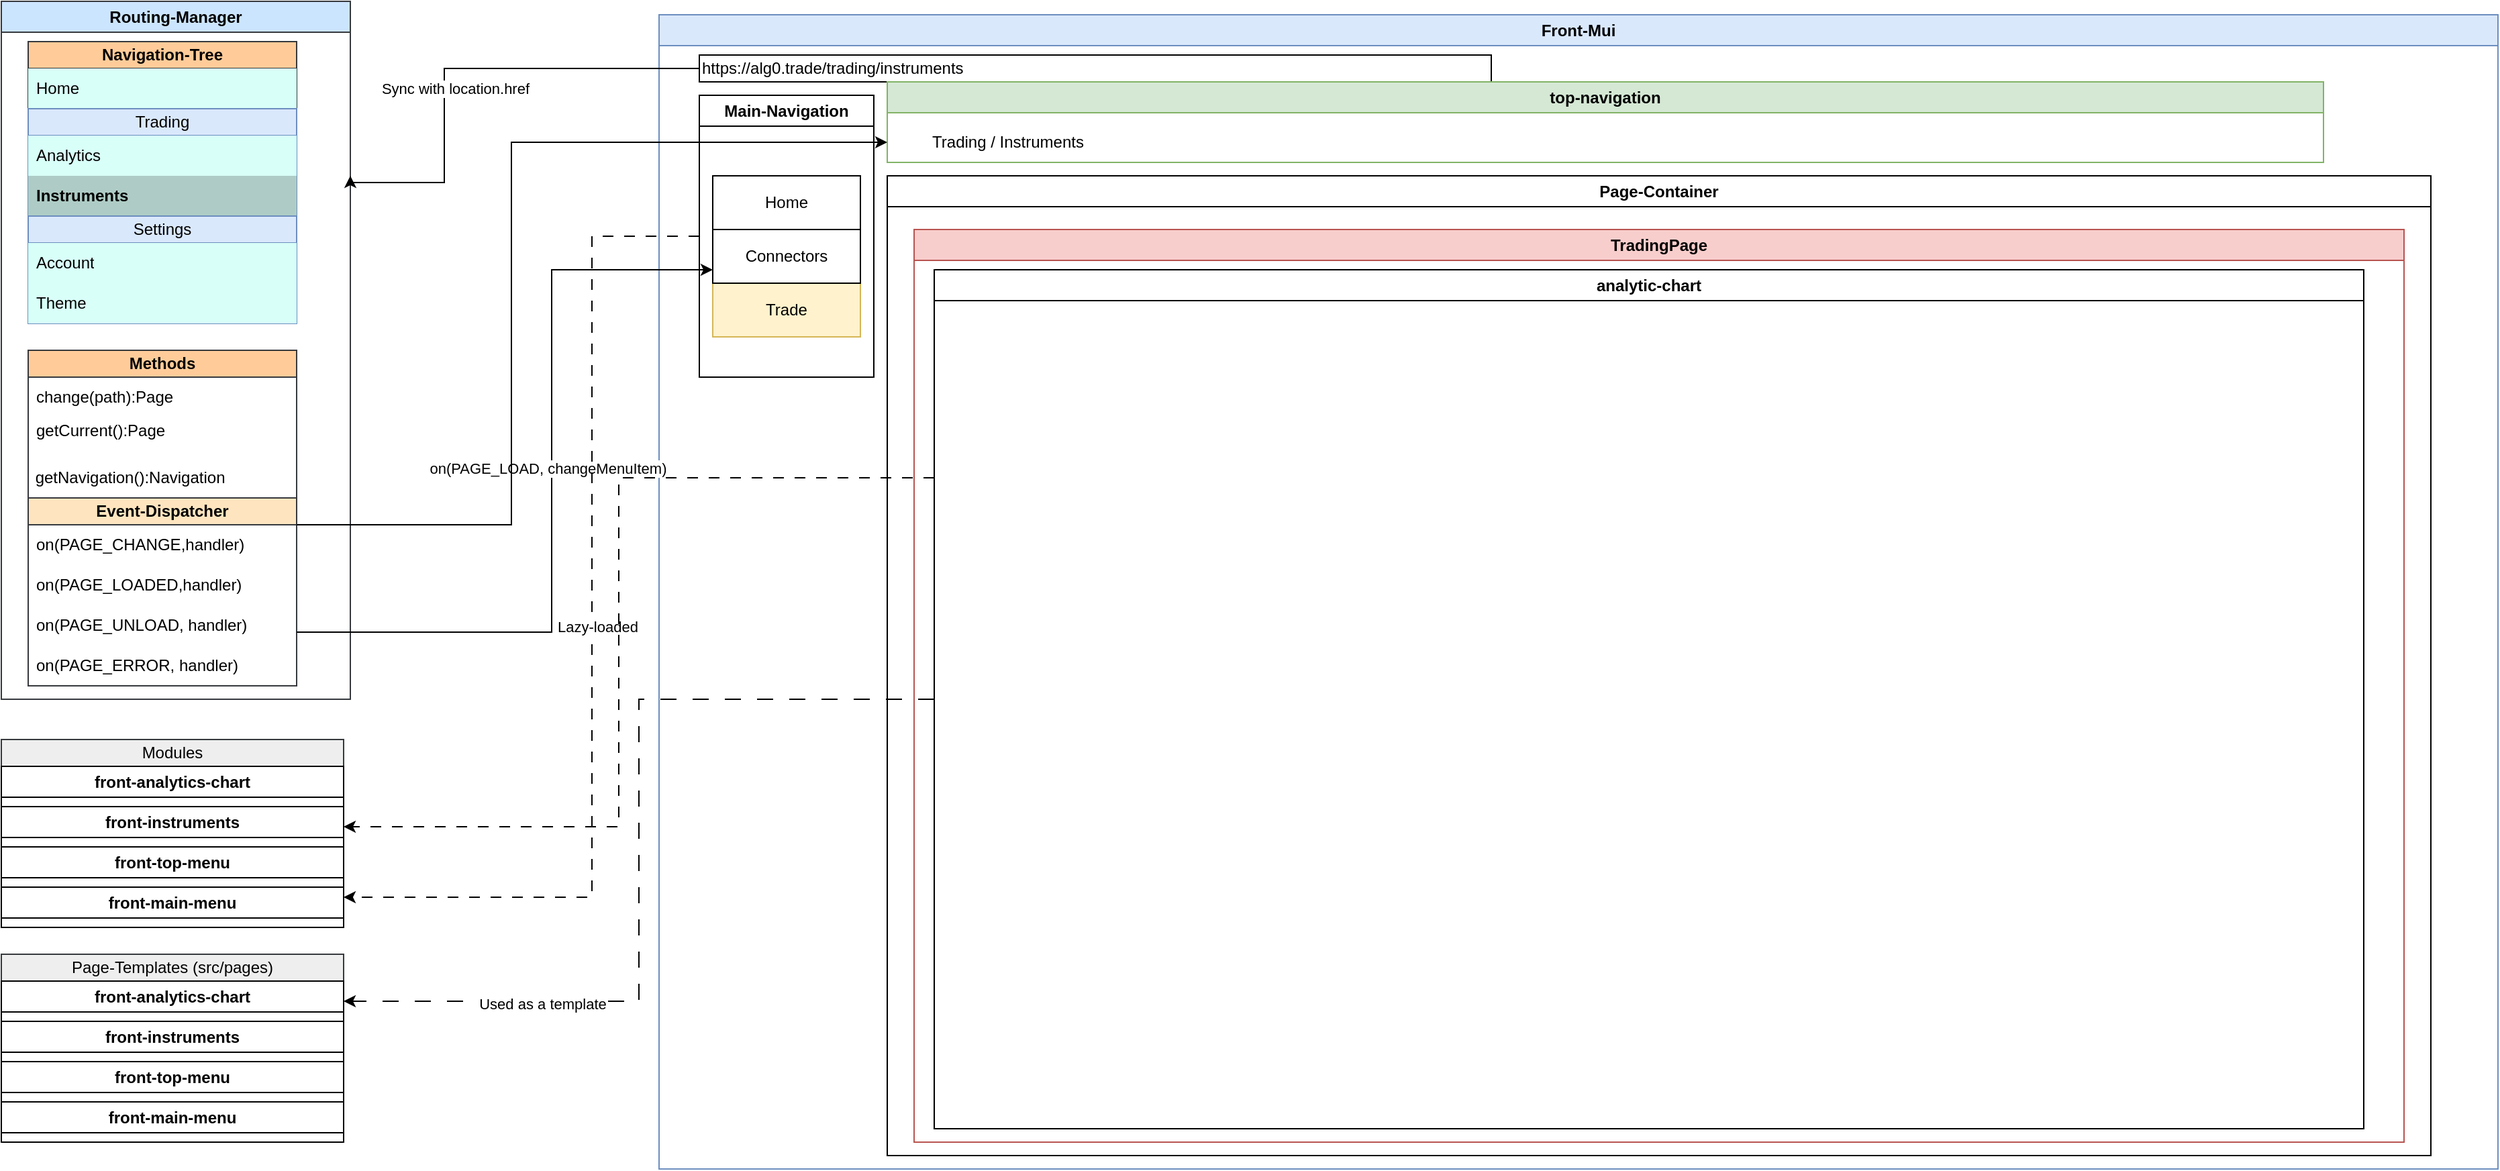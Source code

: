 <mxfile version="28.1.2">
  <diagram name="Page-1" id="QzoMUp6dM46TAuOXjgov">
    <mxGraphModel dx="2916" dy="796" grid="1" gridSize="10" guides="1" tooltips="1" connect="1" arrows="1" fold="1" page="1" pageScale="1" pageWidth="850" pageHeight="1100" math="0" shadow="0">
      <root>
        <mxCell id="0" />
        <mxCell id="1" parent="0" />
        <mxCell id="WhHDiYqPfNyPdKwV3P8i-1" value="Front-Mui" style="swimlane;whiteSpace=wrap;html=1;fillColor=#dae8fc;strokeColor=#6c8ebf;" parent="1" vertex="1">
          <mxGeometry x="-150" y="150" width="1370" height="860" as="geometry" />
        </mxCell>
        <mxCell id="WhHDiYqPfNyPdKwV3P8i-4" value="Main-Navigation" style="swimlane;whiteSpace=wrap;html=1;startSize=23;" parent="WhHDiYqPfNyPdKwV3P8i-1" vertex="1">
          <mxGeometry x="30" y="60" width="130" height="210" as="geometry" />
        </mxCell>
        <mxCell id="WhHDiYqPfNyPdKwV3P8i-29" value="Trade" style="rounded=0;whiteSpace=wrap;html=1;fillColor=#fff2cc;strokeColor=#d6b656;" parent="WhHDiYqPfNyPdKwV3P8i-4" vertex="1">
          <mxGeometry x="10" y="140" width="110" height="40" as="geometry" />
        </mxCell>
        <mxCell id="WhHDiYqPfNyPdKwV3P8i-44" value="Connectors" style="rounded=0;whiteSpace=wrap;html=1;" parent="WhHDiYqPfNyPdKwV3P8i-4" vertex="1">
          <mxGeometry x="10" y="100" width="110" height="40" as="geometry" />
        </mxCell>
        <mxCell id="WhHDiYqPfNyPdKwV3P8i-45" value="Home" style="rounded=0;whiteSpace=wrap;html=1;" parent="WhHDiYqPfNyPdKwV3P8i-4" vertex="1">
          <mxGeometry x="10" y="60" width="110" height="40" as="geometry" />
        </mxCell>
        <mxCell id="WhHDiYqPfNyPdKwV3P8i-6" value="Page-Container" style="swimlane;whiteSpace=wrap;html=1;" parent="WhHDiYqPfNyPdKwV3P8i-1" vertex="1">
          <mxGeometry x="170" y="120" width="1150" height="730" as="geometry" />
        </mxCell>
        <mxCell id="WhHDiYqPfNyPdKwV3P8i-13" value="TradingPage" style="swimlane;whiteSpace=wrap;html=1;fillColor=#f8cecc;strokeColor=#b85450;" parent="WhHDiYqPfNyPdKwV3P8i-6" vertex="1">
          <mxGeometry x="20" y="40" width="1110" height="680" as="geometry" />
        </mxCell>
        <mxCell id="WhHDiYqPfNyPdKwV3P8i-51" value="analytic-chart" style="swimlane;whiteSpace=wrap;html=1;" parent="WhHDiYqPfNyPdKwV3P8i-13" vertex="1">
          <mxGeometry x="15" y="30" width="1065" height="640" as="geometry" />
        </mxCell>
        <mxCell id="WhHDiYqPfNyPdKwV3P8i-7" value="https://alg0.trade/trading/instruments" style="rounded=0;whiteSpace=wrap;html=1;align=left;" parent="WhHDiYqPfNyPdKwV3P8i-1" vertex="1">
          <mxGeometry x="30" y="30" width="590" height="20" as="geometry" />
        </mxCell>
        <mxCell id="WhHDiYqPfNyPdKwV3P8i-46" value="top-navigation" style="swimlane;whiteSpace=wrap;html=1;fillColor=#d5e8d4;strokeColor=#82b366;" parent="WhHDiYqPfNyPdKwV3P8i-1" vertex="1">
          <mxGeometry x="170" y="50" width="1070" height="60" as="geometry" />
        </mxCell>
        <mxCell id="WhHDiYqPfNyPdKwV3P8i-59" value="Trading / Instruments" style="text;html=1;align=center;verticalAlign=middle;whiteSpace=wrap;rounded=0;" parent="WhHDiYqPfNyPdKwV3P8i-46" vertex="1">
          <mxGeometry x="20" y="30" width="140" height="30" as="geometry" />
        </mxCell>
        <mxCell id="WhHDiYqPfNyPdKwV3P8i-52" value="Routing-Manager" style="swimlane;whiteSpace=wrap;html=1;fillColor=#cce5ff;strokeColor=#36393d;" parent="1" vertex="1">
          <mxGeometry x="-640" y="140" width="260" height="520" as="geometry" />
        </mxCell>
        <mxCell id="6Mem3ri6b4XV6K1-fHUd-4" value="Navigation-Tree" style="swimlane;fontStyle=1;childLayout=stackLayout;horizontal=1;startSize=20;horizontalStack=0;resizeParent=1;resizeParentMax=0;resizeLast=0;collapsible=1;marginBottom=0;whiteSpace=wrap;html=1;fillColor=#ffcc99;strokeColor=#36393d;" vertex="1" parent="WhHDiYqPfNyPdKwV3P8i-52">
          <mxGeometry x="20" y="30" width="200" height="210" as="geometry" />
        </mxCell>
        <mxCell id="6Mem3ri6b4XV6K1-fHUd-5" value="Home" style="text;strokeColor=none;fillColor=#D8FFF8;align=left;verticalAlign=middle;spacingLeft=4;spacingRight=4;overflow=hidden;points=[[0,0.5],[1,0.5]];portConstraint=eastwest;rotatable=0;whiteSpace=wrap;html=1;" vertex="1" parent="6Mem3ri6b4XV6K1-fHUd-4">
          <mxGeometry y="20" width="200" height="30" as="geometry" />
        </mxCell>
        <mxCell id="6Mem3ri6b4XV6K1-fHUd-13" value="Trading" style="swimlane;fontStyle=0;childLayout=stackLayout;horizontal=1;startSize=20;horizontalStack=0;resizeParent=1;resizeParentMax=0;resizeLast=0;collapsible=1;marginBottom=0;whiteSpace=wrap;html=1;fillColor=#dae8fc;strokeColor=#6c8ebf;" vertex="1" parent="6Mem3ri6b4XV6K1-fHUd-4">
          <mxGeometry y="50" width="200" height="80" as="geometry" />
        </mxCell>
        <mxCell id="6Mem3ri6b4XV6K1-fHUd-14" value="Analytics" style="text;strokeColor=none;fillColor=#D8FFF8;align=left;verticalAlign=middle;spacingLeft=4;spacingRight=4;overflow=hidden;points=[[0,0.5],[1,0.5]];portConstraint=eastwest;rotatable=0;whiteSpace=wrap;html=1;" vertex="1" parent="6Mem3ri6b4XV6K1-fHUd-13">
          <mxGeometry y="20" width="200" height="30" as="geometry" />
        </mxCell>
        <mxCell id="6Mem3ri6b4XV6K1-fHUd-15" value="Instruments" style="text;strokeColor=none;fillColor=#AECCC5;align=left;verticalAlign=middle;spacingLeft=4;spacingRight=4;overflow=hidden;points=[[0,0.5],[1,0.5]];portConstraint=eastwest;rotatable=0;whiteSpace=wrap;html=1;fontStyle=1" vertex="1" parent="6Mem3ri6b4XV6K1-fHUd-13">
          <mxGeometry y="50" width="200" height="30" as="geometry" />
        </mxCell>
        <mxCell id="6Mem3ri6b4XV6K1-fHUd-8" value="Settings" style="swimlane;fontStyle=0;childLayout=stackLayout;horizontal=1;startSize=20;horizontalStack=0;resizeParent=1;resizeParentMax=0;resizeLast=0;collapsible=1;marginBottom=0;whiteSpace=wrap;html=1;fillColor=#dae8fc;strokeColor=#6c8ebf;" vertex="1" parent="6Mem3ri6b4XV6K1-fHUd-4">
          <mxGeometry y="130" width="200" height="80" as="geometry">
            <mxRectangle y="140" width="140" height="30" as="alternateBounds" />
          </mxGeometry>
        </mxCell>
        <mxCell id="6Mem3ri6b4XV6K1-fHUd-9" value="Account" style="text;strokeColor=none;fillColor=#D8FFF8;align=left;verticalAlign=middle;spacingLeft=4;spacingRight=4;overflow=hidden;points=[[0,0.5],[1,0.5]];portConstraint=eastwest;rotatable=0;whiteSpace=wrap;html=1;" vertex="1" parent="6Mem3ri6b4XV6K1-fHUd-8">
          <mxGeometry y="20" width="200" height="30" as="geometry" />
        </mxCell>
        <mxCell id="6Mem3ri6b4XV6K1-fHUd-10" value="Theme" style="text;strokeColor=none;fillColor=#D8FFF8;align=left;verticalAlign=middle;spacingLeft=4;spacingRight=4;overflow=hidden;points=[[0,0.5],[1,0.5]];portConstraint=eastwest;rotatable=0;whiteSpace=wrap;html=1;" vertex="1" parent="6Mem3ri6b4XV6K1-fHUd-8">
          <mxGeometry y="50" width="200" height="30" as="geometry" />
        </mxCell>
        <mxCell id="6Mem3ri6b4XV6K1-fHUd-26" value="Methods" style="swimlane;fontStyle=1;childLayout=stackLayout;horizontal=1;startSize=20;horizontalStack=0;resizeParent=1;resizeParentMax=0;resizeLast=0;collapsible=1;marginBottom=0;whiteSpace=wrap;html=1;fillColor=#ffcc99;strokeColor=#36393d;" vertex="1" parent="WhHDiYqPfNyPdKwV3P8i-52">
          <mxGeometry x="20" y="260" width="200" height="250" as="geometry" />
        </mxCell>
        <mxCell id="6Mem3ri6b4XV6K1-fHUd-27" value="change(path):Page" style="text;strokeColor=none;fillColor=none;align=left;verticalAlign=middle;spacingLeft=4;spacingRight=4;overflow=hidden;points=[[0,0.5],[1,0.5]];portConstraint=eastwest;rotatable=0;whiteSpace=wrap;html=1;" vertex="1" parent="6Mem3ri6b4XV6K1-fHUd-26">
          <mxGeometry y="20" width="200" height="30" as="geometry" />
        </mxCell>
        <mxCell id="6Mem3ri6b4XV6K1-fHUd-28" value="getCurrent():Page&lt;div&gt;&lt;br&gt;&lt;br&gt;&lt;div&gt;&lt;br&gt;&lt;/div&gt;&lt;/div&gt;" style="text;strokeColor=none;fillColor=none;align=left;verticalAlign=middle;spacingLeft=4;spacingRight=4;overflow=hidden;points=[[0,0.5],[1,0.5]];portConstraint=eastwest;rotatable=0;whiteSpace=wrap;html=1;" vertex="1" parent="6Mem3ri6b4XV6K1-fHUd-26">
          <mxGeometry y="50" width="200" height="30" as="geometry" />
        </mxCell>
        <mxCell id="6Mem3ri6b4XV6K1-fHUd-45" value="&amp;nbsp;getNavigation():Navigation" style="text;html=1;align=left;verticalAlign=middle;whiteSpace=wrap;rounded=0;" vertex="1" parent="6Mem3ri6b4XV6K1-fHUd-26">
          <mxGeometry y="80" width="200" height="30" as="geometry" />
        </mxCell>
        <mxCell id="6Mem3ri6b4XV6K1-fHUd-40" value="Event-Dispatcher" style="swimlane;fontStyle=1;childLayout=stackLayout;horizontal=1;startSize=20;horizontalStack=0;resizeParent=1;resizeParentMax=0;resizeLast=0;collapsible=1;marginBottom=0;whiteSpace=wrap;html=1;fillColor=#FFE5BF;strokeColor=#36393d;" vertex="1" parent="6Mem3ri6b4XV6K1-fHUd-26">
          <mxGeometry y="110" width="200" height="140" as="geometry" />
        </mxCell>
        <mxCell id="6Mem3ri6b4XV6K1-fHUd-41" value="on(PAGE_CHANGE,handler)&amp;nbsp;" style="text;strokeColor=none;fillColor=none;align=left;verticalAlign=middle;spacingLeft=4;spacingRight=4;overflow=hidden;points=[[0,0.5],[1,0.5]];portConstraint=eastwest;rotatable=0;whiteSpace=wrap;html=1;" vertex="1" parent="6Mem3ri6b4XV6K1-fHUd-40">
          <mxGeometry y="20" width="200" height="30" as="geometry" />
        </mxCell>
        <mxCell id="6Mem3ri6b4XV6K1-fHUd-42" value="on(PAGE_LOADED,handler)" style="text;strokeColor=none;fillColor=none;align=left;verticalAlign=middle;spacingLeft=4;spacingRight=4;overflow=hidden;points=[[0,0.5],[1,0.5]];portConstraint=eastwest;rotatable=0;whiteSpace=wrap;html=1;" vertex="1" parent="6Mem3ri6b4XV6K1-fHUd-40">
          <mxGeometry y="50" width="200" height="30" as="geometry" />
        </mxCell>
        <mxCell id="6Mem3ri6b4XV6K1-fHUd-43" value="on(PAGE_UNLOAD, handler)" style="text;strokeColor=none;fillColor=none;align=left;verticalAlign=middle;spacingLeft=4;spacingRight=4;overflow=hidden;points=[[0,0.5],[1,0.5]];portConstraint=eastwest;rotatable=0;whiteSpace=wrap;html=1;" vertex="1" parent="6Mem3ri6b4XV6K1-fHUd-40">
          <mxGeometry y="80" width="200" height="30" as="geometry" />
        </mxCell>
        <mxCell id="6Mem3ri6b4XV6K1-fHUd-44" value="on(PAGE_ERROR, handler)" style="text;strokeColor=none;fillColor=none;align=left;verticalAlign=middle;spacingLeft=4;spacingRight=4;overflow=hidden;points=[[0,0.5],[1,0.5]];portConstraint=eastwest;rotatable=0;whiteSpace=wrap;html=1;" vertex="1" parent="6Mem3ri6b4XV6K1-fHUd-40">
          <mxGeometry y="110" width="200" height="30" as="geometry" />
        </mxCell>
        <mxCell id="WhHDiYqPfNyPdKwV3P8i-53" value="Sync with location.href" style="edgeStyle=orthogonalEdgeStyle;rounded=0;orthogonalLoop=1;jettySize=auto;html=1;entryX=1;entryY=0.25;entryDx=0;entryDy=0;" parent="1" source="WhHDiYqPfNyPdKwV3P8i-7" target="WhHDiYqPfNyPdKwV3P8i-52" edge="1">
          <mxGeometry x="0.042" y="15" relative="1" as="geometry">
            <Array as="points">
              <mxPoint x="-310" y="190" />
              <mxPoint x="-310" y="275" />
            </Array>
            <mxPoint as="offset" />
          </mxGeometry>
        </mxCell>
        <mxCell id="6Mem3ri6b4XV6K1-fHUd-32" style="edgeStyle=orthogonalEdgeStyle;rounded=0;orthogonalLoop=1;jettySize=auto;html=1;entryX=0;entryY=0.75;entryDx=0;entryDy=0;" edge="1" parent="1" source="6Mem3ri6b4XV6K1-fHUd-26" target="WhHDiYqPfNyPdKwV3P8i-44">
          <mxGeometry relative="1" as="geometry">
            <Array as="points">
              <mxPoint x="-230" y="610" />
              <mxPoint x="-230" y="340" />
            </Array>
          </mxGeometry>
        </mxCell>
        <mxCell id="6Mem3ri6b4XV6K1-fHUd-33" value="on(PAGE_LOAD, changeMenuItem)" style="edgeLabel;html=1;align=center;verticalAlign=middle;resizable=0;points=[];" vertex="1" connectable="0" parent="6Mem3ri6b4XV6K1-fHUd-32">
          <mxGeometry x="0.077" y="3" relative="1" as="geometry">
            <mxPoint as="offset" />
          </mxGeometry>
        </mxCell>
        <mxCell id="6Mem3ri6b4XV6K1-fHUd-34" style="edgeStyle=orthogonalEdgeStyle;rounded=0;orthogonalLoop=1;jettySize=auto;html=1;entryX=0;entryY=0.75;entryDx=0;entryDy=0;" edge="1" parent="1" source="6Mem3ri6b4XV6K1-fHUd-26" target="WhHDiYqPfNyPdKwV3P8i-46">
          <mxGeometry relative="1" as="geometry">
            <Array as="points">
              <mxPoint x="-260" y="530" />
              <mxPoint x="-260" y="245" />
            </Array>
          </mxGeometry>
        </mxCell>
        <mxCell id="6Mem3ri6b4XV6K1-fHUd-35" value="Modules" style="swimlane;fontStyle=0;childLayout=stackLayout;horizontal=1;startSize=20;horizontalStack=0;resizeParent=1;resizeParentMax=0;resizeLast=0;collapsible=1;marginBottom=0;whiteSpace=wrap;html=1;fillColor=#eeeeee;strokeColor=#36393d;" vertex="1" parent="1">
          <mxGeometry x="-640" y="690" width="255" height="140" as="geometry" />
        </mxCell>
        <mxCell id="WhHDiYqPfNyPdKwV3P8i-20" value="front-analytics-chart" style="swimlane;whiteSpace=wrap;html=1;" parent="6Mem3ri6b4XV6K1-fHUd-35" vertex="1" collapsed="1">
          <mxGeometry y="20" width="255" height="30" as="geometry">
            <mxRectangle y="20" width="140" height="60" as="alternateBounds" />
          </mxGeometry>
        </mxCell>
        <mxCell id="WhHDiYqPfNyPdKwV3P8i-23" value="front-instruments" style="swimlane;whiteSpace=wrap;html=1;" parent="6Mem3ri6b4XV6K1-fHUd-35" vertex="1" collapsed="1">
          <mxGeometry y="50" width="255" height="30" as="geometry">
            <mxRectangle y="50" width="140" height="60" as="alternateBounds" />
          </mxGeometry>
        </mxCell>
        <mxCell id="WhHDiYqPfNyPdKwV3P8i-24" value="front-top-menu" style="swimlane;whiteSpace=wrap;html=1;" parent="6Mem3ri6b4XV6K1-fHUd-35" vertex="1" collapsed="1">
          <mxGeometry y="80" width="255" height="30" as="geometry">
            <mxRectangle y="80" width="190" height="60" as="alternateBounds" />
          </mxGeometry>
        </mxCell>
        <mxCell id="WhHDiYqPfNyPdKwV3P8i-25" value="front-main-menu" style="swimlane;whiteSpace=wrap;html=1;" parent="6Mem3ri6b4XV6K1-fHUd-35" vertex="1" collapsed="1">
          <mxGeometry y="110" width="255" height="30" as="geometry">
            <mxRectangle y="110" width="190" height="60" as="alternateBounds" />
          </mxGeometry>
        </mxCell>
        <mxCell id="6Mem3ri6b4XV6K1-fHUd-46" value="Page-Templates (src/pages)" style="swimlane;fontStyle=0;childLayout=stackLayout;horizontal=1;startSize=20;horizontalStack=0;resizeParent=1;resizeParentMax=0;resizeLast=0;collapsible=1;marginBottom=0;whiteSpace=wrap;html=1;fillColor=#eeeeee;strokeColor=#36393d;" vertex="1" parent="1">
          <mxGeometry x="-640" y="850" width="255" height="140" as="geometry" />
        </mxCell>
        <mxCell id="6Mem3ri6b4XV6K1-fHUd-47" value="front-analytics-chart" style="swimlane;whiteSpace=wrap;html=1;" vertex="1" collapsed="1" parent="6Mem3ri6b4XV6K1-fHUd-46">
          <mxGeometry y="20" width="255" height="30" as="geometry">
            <mxRectangle y="20" width="140" height="60" as="alternateBounds" />
          </mxGeometry>
        </mxCell>
        <mxCell id="6Mem3ri6b4XV6K1-fHUd-48" value="front-instruments" style="swimlane;whiteSpace=wrap;html=1;" vertex="1" collapsed="1" parent="6Mem3ri6b4XV6K1-fHUd-46">
          <mxGeometry y="50" width="255" height="30" as="geometry">
            <mxRectangle y="50" width="140" height="60" as="alternateBounds" />
          </mxGeometry>
        </mxCell>
        <mxCell id="6Mem3ri6b4XV6K1-fHUd-49" value="front-top-menu" style="swimlane;whiteSpace=wrap;html=1;" vertex="1" collapsed="1" parent="6Mem3ri6b4XV6K1-fHUd-46">
          <mxGeometry y="80" width="255" height="30" as="geometry">
            <mxRectangle y="80" width="190" height="60" as="alternateBounds" />
          </mxGeometry>
        </mxCell>
        <mxCell id="6Mem3ri6b4XV6K1-fHUd-50" value="front-main-menu" style="swimlane;whiteSpace=wrap;html=1;" vertex="1" collapsed="1" parent="6Mem3ri6b4XV6K1-fHUd-46">
          <mxGeometry y="110" width="255" height="30" as="geometry">
            <mxRectangle y="110" width="190" height="60" as="alternateBounds" />
          </mxGeometry>
        </mxCell>
        <mxCell id="6Mem3ri6b4XV6K1-fHUd-51" style="edgeStyle=orthogonalEdgeStyle;rounded=0;orthogonalLoop=1;jettySize=auto;html=1;entryX=1;entryY=0.25;entryDx=0;entryDy=0;dashed=1;dashPattern=8 8;" edge="1" parent="1" source="WhHDiYqPfNyPdKwV3P8i-4" target="WhHDiYqPfNyPdKwV3P8i-25">
          <mxGeometry relative="1" as="geometry">
            <Array as="points">
              <mxPoint x="-200" y="315" />
              <mxPoint x="-200" y="808" />
            </Array>
          </mxGeometry>
        </mxCell>
        <mxCell id="6Mem3ri6b4XV6K1-fHUd-52" value="Lazy-loaded" style="edgeLabel;html=1;align=center;verticalAlign=middle;resizable=0;points=[];" vertex="1" connectable="0" parent="6Mem3ri6b4XV6K1-fHUd-51">
          <mxGeometry x="-0.021" y="4" relative="1" as="geometry">
            <mxPoint as="offset" />
          </mxGeometry>
        </mxCell>
        <mxCell id="6Mem3ri6b4XV6K1-fHUd-54" style="edgeStyle=orthogonalEdgeStyle;rounded=0;orthogonalLoop=1;jettySize=auto;html=1;entryX=1;entryY=0.5;entryDx=0;entryDy=0;dashed=1;dashPattern=8 8;" edge="1" parent="1" source="WhHDiYqPfNyPdKwV3P8i-51" target="WhHDiYqPfNyPdKwV3P8i-23">
          <mxGeometry relative="1" as="geometry">
            <Array as="points">
              <mxPoint x="-180" y="495" />
              <mxPoint x="-180" y="755" />
            </Array>
          </mxGeometry>
        </mxCell>
        <mxCell id="6Mem3ri6b4XV6K1-fHUd-55" style="edgeStyle=orthogonalEdgeStyle;rounded=0;orthogonalLoop=1;jettySize=auto;html=1;dashed=1;dashPattern=12 12;" edge="1" parent="1" source="WhHDiYqPfNyPdKwV3P8i-51" target="6Mem3ri6b4XV6K1-fHUd-47">
          <mxGeometry relative="1" as="geometry" />
        </mxCell>
        <mxCell id="6Mem3ri6b4XV6K1-fHUd-56" value="Used as a template" style="edgeLabel;html=1;align=center;verticalAlign=middle;resizable=0;points=[];" vertex="1" connectable="0" parent="6Mem3ri6b4XV6K1-fHUd-55">
          <mxGeometry x="0.555" y="2" relative="1" as="geometry">
            <mxPoint as="offset" />
          </mxGeometry>
        </mxCell>
      </root>
    </mxGraphModel>
  </diagram>
</mxfile>
